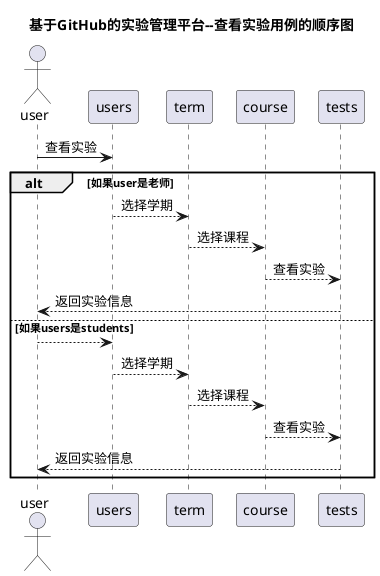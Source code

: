 @startuml
title 基于GitHub的实验管理平台--查看实验用例的顺序图
actor user
user ->users:查看实验
alt 如果user是老师
	users --> term:选择学期
	term --> course:选择课程
	course --> tests:查看实验
	tests --> user:返回实验信息
else 如果users是students
     user --> users
     users -->term:选择学期
     term --> course:选择课程
     course --> tests:查看实验
     tests --> user:返回实验信息
end
@enduml